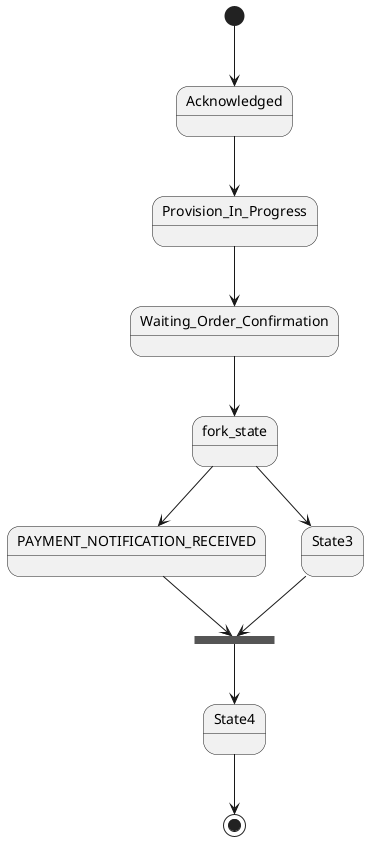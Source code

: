 @startuml

[*] --> Acknowledged
Acknowledged --> Provision_In_Progress
Provision_In_Progress --> Waiting_Order_Confirmation
Waiting_Order_Confirmation --> fork_state
state fork_state <<fork>>
fork_state --> PAYMENT_NOTIFICATION_RECEIVED
fork_state --> State3
state join_state <<join>>
PAYMENT_NOTIFICATION_RECEIVED --> join_state
State3 --> join_state
join_state --> State4
State4 --> [*]

@enduml
